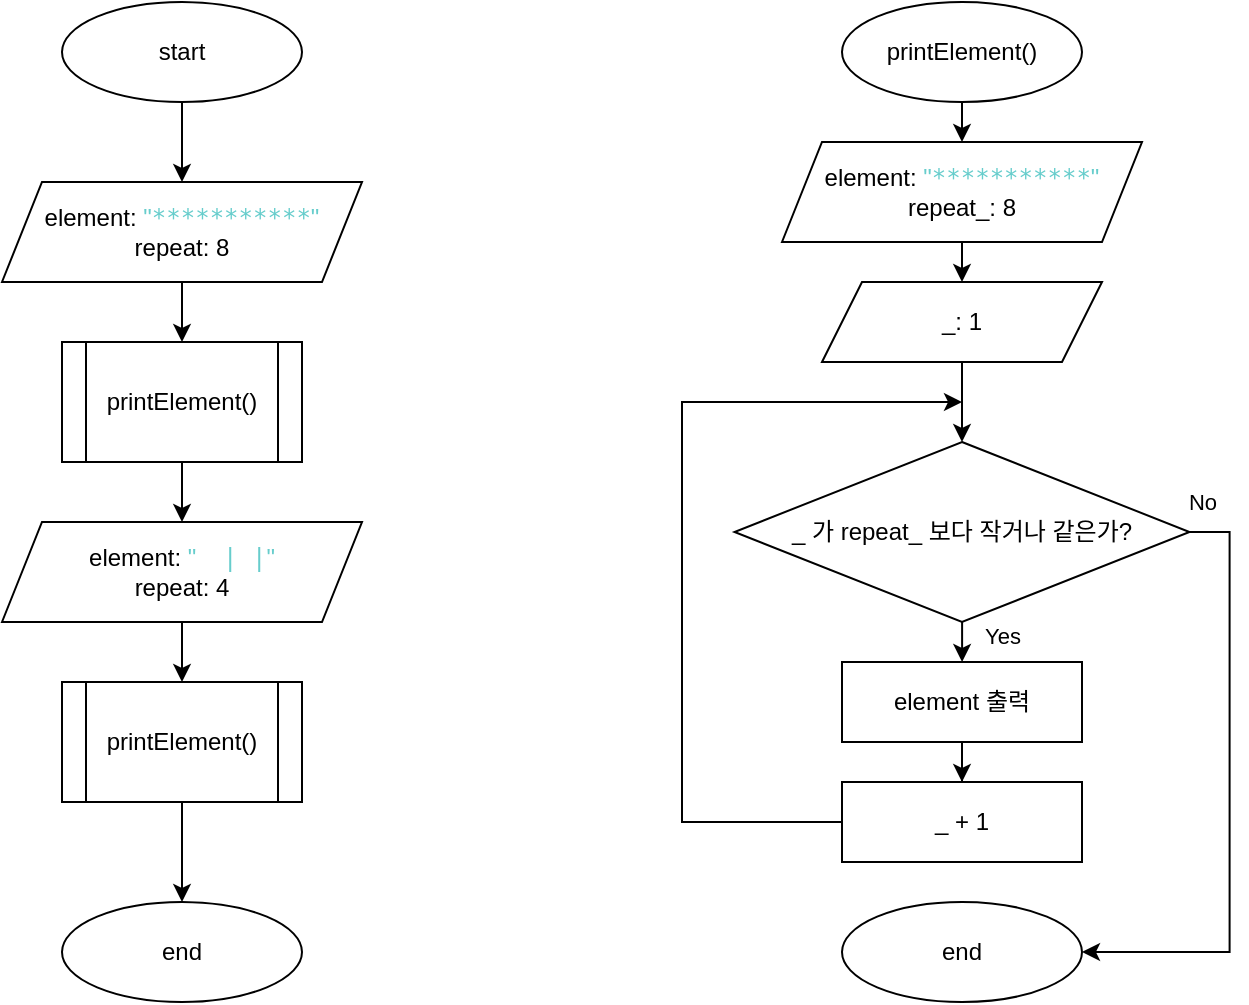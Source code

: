 <mxfile version="24.7.6">
  <diagram id="C5RBs43oDa-KdzZeNtuy" name="Page-1">
    <mxGraphModel dx="1174" dy="846" grid="1" gridSize="10" guides="1" tooltips="1" connect="1" arrows="1" fold="1" page="1" pageScale="1" pageWidth="827" pageHeight="1169" math="0" shadow="0">
      <root>
        <mxCell id="WIyWlLk6GJQsqaUBKTNV-0" />
        <mxCell id="WIyWlLk6GJQsqaUBKTNV-1" parent="WIyWlLk6GJQsqaUBKTNV-0" />
        <mxCell id="PxgbFjnZ2OehZHMSChoe-8" style="edgeStyle=orthogonalEdgeStyle;rounded=0;orthogonalLoop=1;jettySize=auto;html=1;entryX=0.5;entryY=0;entryDx=0;entryDy=0;" edge="1" parent="WIyWlLk6GJQsqaUBKTNV-1" source="PxgbFjnZ2OehZHMSChoe-7" target="PxgbFjnZ2OehZHMSChoe-35">
          <mxGeometry relative="1" as="geometry">
            <mxPoint x="197" y="120" as="targetPoint" />
          </mxGeometry>
        </mxCell>
        <mxCell id="PxgbFjnZ2OehZHMSChoe-7" value="start" style="ellipse;whiteSpace=wrap;html=1;" vertex="1" parent="WIyWlLk6GJQsqaUBKTNV-1">
          <mxGeometry x="137" y="40" width="120" height="50" as="geometry" />
        </mxCell>
        <mxCell id="PxgbFjnZ2OehZHMSChoe-11" value="end" style="ellipse;whiteSpace=wrap;html=1;" vertex="1" parent="WIyWlLk6GJQsqaUBKTNV-1">
          <mxGeometry x="137" y="490" width="120" height="50" as="geometry" />
        </mxCell>
        <mxCell id="PxgbFjnZ2OehZHMSChoe-25" style="edgeStyle=orthogonalEdgeStyle;rounded=0;orthogonalLoop=1;jettySize=auto;html=1;exitX=0.5;exitY=1;exitDx=0;exitDy=0;entryX=0.5;entryY=0;entryDx=0;entryDy=0;" edge="1" parent="WIyWlLk6GJQsqaUBKTNV-1" source="PxgbFjnZ2OehZHMSChoe-14" target="PxgbFjnZ2OehZHMSChoe-15">
          <mxGeometry relative="1" as="geometry" />
        </mxCell>
        <mxCell id="PxgbFjnZ2OehZHMSChoe-14" value="printElement()" style="ellipse;whiteSpace=wrap;html=1;" vertex="1" parent="WIyWlLk6GJQsqaUBKTNV-1">
          <mxGeometry x="527" y="40" width="120" height="50" as="geometry" />
        </mxCell>
        <mxCell id="PxgbFjnZ2OehZHMSChoe-24" style="edgeStyle=orthogonalEdgeStyle;rounded=0;orthogonalLoop=1;jettySize=auto;html=1;exitX=0.5;exitY=1;exitDx=0;exitDy=0;entryX=0.5;entryY=0;entryDx=0;entryDy=0;" edge="1" parent="WIyWlLk6GJQsqaUBKTNV-1" source="PxgbFjnZ2OehZHMSChoe-15" target="PxgbFjnZ2OehZHMSChoe-18">
          <mxGeometry relative="1" as="geometry" />
        </mxCell>
        <mxCell id="PxgbFjnZ2OehZHMSChoe-15" value="element: &lt;font color=&quot;#67cdcc&quot;&gt;&quot;&lt;/font&gt;&lt;span style=&quot;background-color: initial; font-family: Consolas, Monaco, &amp;quot;Andale Mono&amp;quot;, &amp;quot;Ubuntu Mono&amp;quot;, monospace; font-size: 1em; word-spacing: normal; text-align: left; caret-color: rgb(55, 53, 47); box-sizing: border-box; border-width: 0px; border-style: solid; border-color: rgb(229, 231, 235); --tw-border-spacing-x: 0; --tw-border-spacing-y: 0; --tw-translate-x: 0; --tw-translate-y: 0; --tw-rotate: 0; --tw-skew-x: 0; --tw-skew-y: 0; --tw-scale-x: 1; --tw-scale-y: 1; --tw-pan-x: ; --tw-pan-y: ; --tw-pinch-zoom: ; --tw-scroll-snap-strictness: proximity; --tw-ordinal: ; --tw-slashed-zero: ; --tw-numeric-figure: ; --tw-numeric-spacing: ; --tw-numeric-fraction: ; --tw-ring-inset: ; --tw-ring-offset-width: 0px; --tw-ring-offset-color: #fff; --tw-ring-color: rgb(59 130 246 / .5); --tw-ring-offset-shadow: 0 0 #0000; --tw-ring-shadow: 0 0 #0000; --tw-shadow: 0 0 #0000; --tw-shadow-colored: 0 0 #0000; --tw-blur: ; --tw-brightness: ; --tw-contrast: ; --tw-grayscale: ; --tw-hue-rotate: ; --tw-invert: ; --tw-saturate: ; --tw-sepia: ; --tw-drop-shadow: ; --tw-backdrop-blur: ; --tw-backdrop-brightness: ; --tw-backdrop-contrast: ; --tw-backdrop-grayscale: ; --tw-backdrop-hue-rotate: ; --tw-backdrop-invert: ; --tw-backdrop-opacity: ; --tw-backdrop-saturate: ; --tw-backdrop-sepia: ; margin-block: 0px; color: rgb(103, 205, 204);&quot; class=&quot;token operator&quot;&gt;**&lt;/span&gt;&lt;span style=&quot;background-color: initial; font-family: Consolas, Monaco, &amp;quot;Andale Mono&amp;quot;, &amp;quot;Ubuntu Mono&amp;quot;, monospace; font-size: 1em; word-spacing: normal; text-align: left; caret-color: rgb(55, 53, 47); box-sizing: border-box; border-width: 0px; border-style: solid; border-color: rgb(229, 231, 235); --tw-border-spacing-x: 0; --tw-border-spacing-y: 0; --tw-translate-x: 0; --tw-translate-y: 0; --tw-rotate: 0; --tw-skew-x: 0; --tw-skew-y: 0; --tw-scale-x: 1; --tw-scale-y: 1; --tw-pan-x: ; --tw-pan-y: ; --tw-pinch-zoom: ; --tw-scroll-snap-strictness: proximity; --tw-ordinal: ; --tw-slashed-zero: ; --tw-numeric-figure: ; --tw-numeric-spacing: ; --tw-numeric-fraction: ; --tw-ring-inset: ; --tw-ring-offset-width: 0px; --tw-ring-offset-color: #fff; --tw-ring-color: rgb(59 130 246 / .5); --tw-ring-offset-shadow: 0 0 #0000; --tw-ring-shadow: 0 0 #0000; --tw-shadow: 0 0 #0000; --tw-shadow-colored: 0 0 #0000; --tw-blur: ; --tw-brightness: ; --tw-contrast: ; --tw-grayscale: ; --tw-hue-rotate: ; --tw-invert: ; --tw-saturate: ; --tw-sepia: ; --tw-drop-shadow: ; --tw-backdrop-blur: ; --tw-backdrop-brightness: ; --tw-backdrop-contrast: ; --tw-backdrop-grayscale: ; --tw-backdrop-hue-rotate: ; --tw-backdrop-invert: ; --tw-backdrop-opacity: ; --tw-backdrop-saturate: ; --tw-backdrop-sepia: ; margin-block: 0px; color: rgb(103, 205, 204);&quot; class=&quot;token operator&quot;&gt;**&lt;/span&gt;&lt;span style=&quot;background-color: initial; font-family: Consolas, Monaco, &amp;quot;Andale Mono&amp;quot;, &amp;quot;Ubuntu Mono&amp;quot;, monospace; font-size: 1em; word-spacing: normal; text-align: left; caret-color: rgb(55, 53, 47); box-sizing: border-box; border-width: 0px; border-style: solid; border-color: rgb(229, 231, 235); --tw-border-spacing-x: 0; --tw-border-spacing-y: 0; --tw-translate-x: 0; --tw-translate-y: 0; --tw-rotate: 0; --tw-skew-x: 0; --tw-skew-y: 0; --tw-scale-x: 1; --tw-scale-y: 1; --tw-pan-x: ; --tw-pan-y: ; --tw-pinch-zoom: ; --tw-scroll-snap-strictness: proximity; --tw-ordinal: ; --tw-slashed-zero: ; --tw-numeric-figure: ; --tw-numeric-spacing: ; --tw-numeric-fraction: ; --tw-ring-inset: ; --tw-ring-offset-width: 0px; --tw-ring-offset-color: #fff; --tw-ring-color: rgb(59 130 246 / .5); --tw-ring-offset-shadow: 0 0 #0000; --tw-ring-shadow: 0 0 #0000; --tw-shadow: 0 0 #0000; --tw-shadow-colored: 0 0 #0000; --tw-blur: ; --tw-brightness: ; --tw-contrast: ; --tw-grayscale: ; --tw-hue-rotate: ; --tw-invert: ; --tw-saturate: ; --tw-sepia: ; --tw-drop-shadow: ; --tw-backdrop-blur: ; --tw-backdrop-brightness: ; --tw-backdrop-contrast: ; --tw-backdrop-grayscale: ; --tw-backdrop-hue-rotate: ; --tw-backdrop-invert: ; --tw-backdrop-opacity: ; --tw-backdrop-saturate: ; --tw-backdrop-sepia: ; margin-block: 0px; color: rgb(103, 205, 204);&quot; class=&quot;token operator&quot;&gt;**&lt;/span&gt;&lt;span style=&quot;background-color: initial; font-family: Consolas, Monaco, &amp;quot;Andale Mono&amp;quot;, &amp;quot;Ubuntu Mono&amp;quot;, monospace; font-size: 1em; word-spacing: normal; text-align: left; caret-color: rgb(55, 53, 47); box-sizing: border-box; border-width: 0px; border-style: solid; border-color: rgb(229, 231, 235); --tw-border-spacing-x: 0; --tw-border-spacing-y: 0; --tw-translate-x: 0; --tw-translate-y: 0; --tw-rotate: 0; --tw-skew-x: 0; --tw-skew-y: 0; --tw-scale-x: 1; --tw-scale-y: 1; --tw-pan-x: ; --tw-pan-y: ; --tw-pinch-zoom: ; --tw-scroll-snap-strictness: proximity; --tw-ordinal: ; --tw-slashed-zero: ; --tw-numeric-figure: ; --tw-numeric-spacing: ; --tw-numeric-fraction: ; --tw-ring-inset: ; --tw-ring-offset-width: 0px; --tw-ring-offset-color: #fff; --tw-ring-color: rgb(59 130 246 / .5); --tw-ring-offset-shadow: 0 0 #0000; --tw-ring-shadow: 0 0 #0000; --tw-shadow: 0 0 #0000; --tw-shadow-colored: 0 0 #0000; --tw-blur: ; --tw-brightness: ; --tw-contrast: ; --tw-grayscale: ; --tw-hue-rotate: ; --tw-invert: ; --tw-saturate: ; --tw-sepia: ; --tw-drop-shadow: ; --tw-backdrop-blur: ; --tw-backdrop-brightness: ; --tw-backdrop-contrast: ; --tw-backdrop-grayscale: ; --tw-backdrop-hue-rotate: ; --tw-backdrop-invert: ; --tw-backdrop-opacity: ; --tw-backdrop-saturate: ; --tw-backdrop-sepia: ; margin-block: 0px; color: rgb(103, 205, 204);&quot; class=&quot;token operator&quot;&gt;**&lt;/span&gt;&lt;span style=&quot;background-color: initial; font-family: Consolas, Monaco, &amp;quot;Andale Mono&amp;quot;, &amp;quot;Ubuntu Mono&amp;quot;, monospace; font-size: 1em; word-spacing: normal; text-align: left; caret-color: rgb(55, 53, 47); box-sizing: border-box; border-width: 0px; border-style: solid; border-color: rgb(229, 231, 235); --tw-border-spacing-x: 0; --tw-border-spacing-y: 0; --tw-translate-x: 0; --tw-translate-y: 0; --tw-rotate: 0; --tw-skew-x: 0; --tw-skew-y: 0; --tw-scale-x: 1; --tw-scale-y: 1; --tw-pan-x: ; --tw-pan-y: ; --tw-pinch-zoom: ; --tw-scroll-snap-strictness: proximity; --tw-ordinal: ; --tw-slashed-zero: ; --tw-numeric-figure: ; --tw-numeric-spacing: ; --tw-numeric-fraction: ; --tw-ring-inset: ; --tw-ring-offset-width: 0px; --tw-ring-offset-color: #fff; --tw-ring-color: rgb(59 130 246 / .5); --tw-ring-offset-shadow: 0 0 #0000; --tw-ring-shadow: 0 0 #0000; --tw-shadow: 0 0 #0000; --tw-shadow-colored: 0 0 #0000; --tw-blur: ; --tw-brightness: ; --tw-contrast: ; --tw-grayscale: ; --tw-hue-rotate: ; --tw-invert: ; --tw-saturate: ; --tw-sepia: ; --tw-drop-shadow: ; --tw-backdrop-blur: ; --tw-backdrop-brightness: ; --tw-backdrop-contrast: ; --tw-backdrop-grayscale: ; --tw-backdrop-hue-rotate: ; --tw-backdrop-invert: ; --tw-backdrop-opacity: ; --tw-backdrop-saturate: ; --tw-backdrop-sepia: ; margin-block: 0px; color: rgb(103, 205, 204);&quot; class=&quot;token operator&quot;&gt;**&lt;/span&gt;&lt;span style=&quot;background-color: initial; font-family: Consolas, Monaco, &amp;quot;Andale Mono&amp;quot;, &amp;quot;Ubuntu Mono&amp;quot;, monospace; font-size: 1em; word-spacing: normal; text-align: left; caret-color: rgb(55, 53, 47); box-sizing: border-box; border-width: 0px; border-style: solid; border-color: rgb(229, 231, 235); --tw-border-spacing-x: 0; --tw-border-spacing-y: 0; --tw-translate-x: 0; --tw-translate-y: 0; --tw-rotate: 0; --tw-skew-x: 0; --tw-skew-y: 0; --tw-scale-x: 1; --tw-scale-y: 1; --tw-pan-x: ; --tw-pan-y: ; --tw-pinch-zoom: ; --tw-scroll-snap-strictness: proximity; --tw-ordinal: ; --tw-slashed-zero: ; --tw-numeric-figure: ; --tw-numeric-spacing: ; --tw-numeric-fraction: ; --tw-ring-inset: ; --tw-ring-offset-width: 0px; --tw-ring-offset-color: #fff; --tw-ring-color: rgb(59 130 246 / .5); --tw-ring-offset-shadow: 0 0 #0000; --tw-ring-shadow: 0 0 #0000; --tw-shadow: 0 0 #0000; --tw-shadow-colored: 0 0 #0000; --tw-blur: ; --tw-brightness: ; --tw-contrast: ; --tw-grayscale: ; --tw-hue-rotate: ; --tw-invert: ; --tw-saturate: ; --tw-sepia: ; --tw-drop-shadow: ; --tw-backdrop-blur: ; --tw-backdrop-brightness: ; --tw-backdrop-contrast: ; --tw-backdrop-grayscale: ; --tw-backdrop-hue-rotate: ; --tw-backdrop-invert: ; --tw-backdrop-opacity: ; --tw-backdrop-saturate: ; --tw-backdrop-sepia: ; margin-block: 0px; color: rgb(103, 205, 204);&quot; class=&quot;token operator&quot;&gt;*&lt;/span&gt;&lt;span style=&quot;background-color: initial;&quot;&gt;&lt;font color=&quot;#67cdcc&quot;&gt;&quot;&lt;/font&gt;&lt;/span&gt;&lt;br&gt;&lt;div&gt;repeat_: 8&lt;/div&gt;" style="shape=parallelogram;perimeter=parallelogramPerimeter;whiteSpace=wrap;html=1;fixedSize=1;" vertex="1" parent="WIyWlLk6GJQsqaUBKTNV-1">
          <mxGeometry x="497" y="110" width="180" height="50" as="geometry" />
        </mxCell>
        <mxCell id="PxgbFjnZ2OehZHMSChoe-21" value="" style="edgeStyle=orthogonalEdgeStyle;rounded=0;orthogonalLoop=1;jettySize=auto;html=1;" edge="1" parent="WIyWlLk6GJQsqaUBKTNV-1" source="PxgbFjnZ2OehZHMSChoe-17" target="PxgbFjnZ2OehZHMSChoe-20">
          <mxGeometry relative="1" as="geometry" />
        </mxCell>
        <mxCell id="PxgbFjnZ2OehZHMSChoe-22" value="Yes" style="edgeLabel;html=1;align=center;verticalAlign=middle;resizable=0;points=[];" vertex="1" connectable="0" parent="PxgbFjnZ2OehZHMSChoe-21">
          <mxGeometry x="-0.329" y="1" relative="1" as="geometry">
            <mxPoint x="19" as="offset" />
          </mxGeometry>
        </mxCell>
        <mxCell id="PxgbFjnZ2OehZHMSChoe-33" style="edgeStyle=orthogonalEdgeStyle;rounded=0;orthogonalLoop=1;jettySize=auto;html=1;exitX=1;exitY=0.5;exitDx=0;exitDy=0;entryX=1;entryY=0.5;entryDx=0;entryDy=0;" edge="1" parent="WIyWlLk6GJQsqaUBKTNV-1" source="PxgbFjnZ2OehZHMSChoe-17" target="PxgbFjnZ2OehZHMSChoe-31">
          <mxGeometry relative="1" as="geometry" />
        </mxCell>
        <mxCell id="PxgbFjnZ2OehZHMSChoe-34" value="No" style="edgeLabel;html=1;align=center;verticalAlign=middle;resizable=0;points=[];" vertex="1" connectable="0" parent="PxgbFjnZ2OehZHMSChoe-33">
          <mxGeometry x="-0.834" relative="1" as="geometry">
            <mxPoint x="-14" y="-20" as="offset" />
          </mxGeometry>
        </mxCell>
        <mxCell id="PxgbFjnZ2OehZHMSChoe-17" value="_ 가 repeat_ 보다 작거나 같은가?" style="rhombus;whiteSpace=wrap;html=1;" vertex="1" parent="WIyWlLk6GJQsqaUBKTNV-1">
          <mxGeometry x="473.25" y="260" width="227.5" height="90" as="geometry" />
        </mxCell>
        <mxCell id="PxgbFjnZ2OehZHMSChoe-23" style="edgeStyle=orthogonalEdgeStyle;rounded=0;orthogonalLoop=1;jettySize=auto;html=1;exitX=0.5;exitY=1;exitDx=0;exitDy=0;entryX=0.5;entryY=0;entryDx=0;entryDy=0;" edge="1" parent="WIyWlLk6GJQsqaUBKTNV-1" source="PxgbFjnZ2OehZHMSChoe-18" target="PxgbFjnZ2OehZHMSChoe-17">
          <mxGeometry relative="1" as="geometry" />
        </mxCell>
        <mxCell id="PxgbFjnZ2OehZHMSChoe-18" value="_: 1" style="shape=parallelogram;perimeter=parallelogramPerimeter;whiteSpace=wrap;html=1;fixedSize=1;" vertex="1" parent="WIyWlLk6GJQsqaUBKTNV-1">
          <mxGeometry x="517" y="180" width="140" height="40" as="geometry" />
        </mxCell>
        <mxCell id="PxgbFjnZ2OehZHMSChoe-29" value="" style="edgeStyle=orthogonalEdgeStyle;rounded=0;orthogonalLoop=1;jettySize=auto;html=1;" edge="1" parent="WIyWlLk6GJQsqaUBKTNV-1" source="PxgbFjnZ2OehZHMSChoe-20" target="PxgbFjnZ2OehZHMSChoe-28">
          <mxGeometry relative="1" as="geometry" />
        </mxCell>
        <mxCell id="PxgbFjnZ2OehZHMSChoe-20" value="element 출력" style="whiteSpace=wrap;html=1;" vertex="1" parent="WIyWlLk6GJQsqaUBKTNV-1">
          <mxGeometry x="527" y="370" width="120" height="40" as="geometry" />
        </mxCell>
        <mxCell id="PxgbFjnZ2OehZHMSChoe-30" style="edgeStyle=orthogonalEdgeStyle;rounded=0;orthogonalLoop=1;jettySize=auto;html=1;exitX=0;exitY=0.5;exitDx=0;exitDy=0;" edge="1" parent="WIyWlLk6GJQsqaUBKTNV-1" source="PxgbFjnZ2OehZHMSChoe-28">
          <mxGeometry relative="1" as="geometry">
            <mxPoint x="587" y="240" as="targetPoint" />
            <Array as="points">
              <mxPoint x="447" y="450" />
              <mxPoint x="447" y="240" />
            </Array>
          </mxGeometry>
        </mxCell>
        <mxCell id="PxgbFjnZ2OehZHMSChoe-28" value="_ + 1" style="whiteSpace=wrap;html=1;" vertex="1" parent="WIyWlLk6GJQsqaUBKTNV-1">
          <mxGeometry x="527" y="430" width="120" height="40" as="geometry" />
        </mxCell>
        <mxCell id="PxgbFjnZ2OehZHMSChoe-31" value="end" style="ellipse;whiteSpace=wrap;html=1;" vertex="1" parent="WIyWlLk6GJQsqaUBKTNV-1">
          <mxGeometry x="527" y="490" width="120" height="50" as="geometry" />
        </mxCell>
        <mxCell id="PxgbFjnZ2OehZHMSChoe-37" style="edgeStyle=orthogonalEdgeStyle;rounded=0;orthogonalLoop=1;jettySize=auto;html=1;exitX=0.5;exitY=1;exitDx=0;exitDy=0;entryX=0.5;entryY=0;entryDx=0;entryDy=0;" edge="1" parent="WIyWlLk6GJQsqaUBKTNV-1" source="PxgbFjnZ2OehZHMSChoe-35" target="PxgbFjnZ2OehZHMSChoe-36">
          <mxGeometry relative="1" as="geometry" />
        </mxCell>
        <mxCell id="PxgbFjnZ2OehZHMSChoe-35" value="element: &lt;font color=&quot;#67cdcc&quot;&gt;&quot;&lt;/font&gt;&lt;span style=&quot;background-color: initial; font-family: Consolas, Monaco, &amp;quot;Andale Mono&amp;quot;, &amp;quot;Ubuntu Mono&amp;quot;, monospace; font-size: 1em; word-spacing: normal; text-align: left; caret-color: rgb(55, 53, 47); box-sizing: border-box; border-width: 0px; border-style: solid; border-color: rgb(229, 231, 235); --tw-border-spacing-x: 0; --tw-border-spacing-y: 0; --tw-translate-x: 0; --tw-translate-y: 0; --tw-rotate: 0; --tw-skew-x: 0; --tw-skew-y: 0; --tw-scale-x: 1; --tw-scale-y: 1; --tw-pan-x: ; --tw-pan-y: ; --tw-pinch-zoom: ; --tw-scroll-snap-strictness: proximity; --tw-ordinal: ; --tw-slashed-zero: ; --tw-numeric-figure: ; --tw-numeric-spacing: ; --tw-numeric-fraction: ; --tw-ring-inset: ; --tw-ring-offset-width: 0px; --tw-ring-offset-color: #fff; --tw-ring-color: rgb(59 130 246 / .5); --tw-ring-offset-shadow: 0 0 #0000; --tw-ring-shadow: 0 0 #0000; --tw-shadow: 0 0 #0000; --tw-shadow-colored: 0 0 #0000; --tw-blur: ; --tw-brightness: ; --tw-contrast: ; --tw-grayscale: ; --tw-hue-rotate: ; --tw-invert: ; --tw-saturate: ; --tw-sepia: ; --tw-drop-shadow: ; --tw-backdrop-blur: ; --tw-backdrop-brightness: ; --tw-backdrop-contrast: ; --tw-backdrop-grayscale: ; --tw-backdrop-hue-rotate: ; --tw-backdrop-invert: ; --tw-backdrop-opacity: ; --tw-backdrop-saturate: ; --tw-backdrop-sepia: ; margin-block: 0px; color: rgb(103, 205, 204);&quot; class=&quot;token operator&quot;&gt;**&lt;/span&gt;&lt;span style=&quot;background-color: initial; font-family: Consolas, Monaco, &amp;quot;Andale Mono&amp;quot;, &amp;quot;Ubuntu Mono&amp;quot;, monospace; font-size: 1em; word-spacing: normal; text-align: left; caret-color: rgb(55, 53, 47); box-sizing: border-box; border-width: 0px; border-style: solid; border-color: rgb(229, 231, 235); --tw-border-spacing-x: 0; --tw-border-spacing-y: 0; --tw-translate-x: 0; --tw-translate-y: 0; --tw-rotate: 0; --tw-skew-x: 0; --tw-skew-y: 0; --tw-scale-x: 1; --tw-scale-y: 1; --tw-pan-x: ; --tw-pan-y: ; --tw-pinch-zoom: ; --tw-scroll-snap-strictness: proximity; --tw-ordinal: ; --tw-slashed-zero: ; --tw-numeric-figure: ; --tw-numeric-spacing: ; --tw-numeric-fraction: ; --tw-ring-inset: ; --tw-ring-offset-width: 0px; --tw-ring-offset-color: #fff; --tw-ring-color: rgb(59 130 246 / .5); --tw-ring-offset-shadow: 0 0 #0000; --tw-ring-shadow: 0 0 #0000; --tw-shadow: 0 0 #0000; --tw-shadow-colored: 0 0 #0000; --tw-blur: ; --tw-brightness: ; --tw-contrast: ; --tw-grayscale: ; --tw-hue-rotate: ; --tw-invert: ; --tw-saturate: ; --tw-sepia: ; --tw-drop-shadow: ; --tw-backdrop-blur: ; --tw-backdrop-brightness: ; --tw-backdrop-contrast: ; --tw-backdrop-grayscale: ; --tw-backdrop-hue-rotate: ; --tw-backdrop-invert: ; --tw-backdrop-opacity: ; --tw-backdrop-saturate: ; --tw-backdrop-sepia: ; margin-block: 0px; color: rgb(103, 205, 204);&quot; class=&quot;token operator&quot;&gt;**&lt;/span&gt;&lt;span style=&quot;background-color: initial; font-family: Consolas, Monaco, &amp;quot;Andale Mono&amp;quot;, &amp;quot;Ubuntu Mono&amp;quot;, monospace; font-size: 1em; word-spacing: normal; text-align: left; caret-color: rgb(55, 53, 47); box-sizing: border-box; border-width: 0px; border-style: solid; border-color: rgb(229, 231, 235); --tw-border-spacing-x: 0; --tw-border-spacing-y: 0; --tw-translate-x: 0; --tw-translate-y: 0; --tw-rotate: 0; --tw-skew-x: 0; --tw-skew-y: 0; --tw-scale-x: 1; --tw-scale-y: 1; --tw-pan-x: ; --tw-pan-y: ; --tw-pinch-zoom: ; --tw-scroll-snap-strictness: proximity; --tw-ordinal: ; --tw-slashed-zero: ; --tw-numeric-figure: ; --tw-numeric-spacing: ; --tw-numeric-fraction: ; --tw-ring-inset: ; --tw-ring-offset-width: 0px; --tw-ring-offset-color: #fff; --tw-ring-color: rgb(59 130 246 / .5); --tw-ring-offset-shadow: 0 0 #0000; --tw-ring-shadow: 0 0 #0000; --tw-shadow: 0 0 #0000; --tw-shadow-colored: 0 0 #0000; --tw-blur: ; --tw-brightness: ; --tw-contrast: ; --tw-grayscale: ; --tw-hue-rotate: ; --tw-invert: ; --tw-saturate: ; --tw-sepia: ; --tw-drop-shadow: ; --tw-backdrop-blur: ; --tw-backdrop-brightness: ; --tw-backdrop-contrast: ; --tw-backdrop-grayscale: ; --tw-backdrop-hue-rotate: ; --tw-backdrop-invert: ; --tw-backdrop-opacity: ; --tw-backdrop-saturate: ; --tw-backdrop-sepia: ; margin-block: 0px; color: rgb(103, 205, 204);&quot; class=&quot;token operator&quot;&gt;**&lt;/span&gt;&lt;span style=&quot;background-color: initial; font-family: Consolas, Monaco, &amp;quot;Andale Mono&amp;quot;, &amp;quot;Ubuntu Mono&amp;quot;, monospace; font-size: 1em; word-spacing: normal; text-align: left; caret-color: rgb(55, 53, 47); box-sizing: border-box; border-width: 0px; border-style: solid; border-color: rgb(229, 231, 235); --tw-border-spacing-x: 0; --tw-border-spacing-y: 0; --tw-translate-x: 0; --tw-translate-y: 0; --tw-rotate: 0; --tw-skew-x: 0; --tw-skew-y: 0; --tw-scale-x: 1; --tw-scale-y: 1; --tw-pan-x: ; --tw-pan-y: ; --tw-pinch-zoom: ; --tw-scroll-snap-strictness: proximity; --tw-ordinal: ; --tw-slashed-zero: ; --tw-numeric-figure: ; --tw-numeric-spacing: ; --tw-numeric-fraction: ; --tw-ring-inset: ; --tw-ring-offset-width: 0px; --tw-ring-offset-color: #fff; --tw-ring-color: rgb(59 130 246 / .5); --tw-ring-offset-shadow: 0 0 #0000; --tw-ring-shadow: 0 0 #0000; --tw-shadow: 0 0 #0000; --tw-shadow-colored: 0 0 #0000; --tw-blur: ; --tw-brightness: ; --tw-contrast: ; --tw-grayscale: ; --tw-hue-rotate: ; --tw-invert: ; --tw-saturate: ; --tw-sepia: ; --tw-drop-shadow: ; --tw-backdrop-blur: ; --tw-backdrop-brightness: ; --tw-backdrop-contrast: ; --tw-backdrop-grayscale: ; --tw-backdrop-hue-rotate: ; --tw-backdrop-invert: ; --tw-backdrop-opacity: ; --tw-backdrop-saturate: ; --tw-backdrop-sepia: ; margin-block: 0px; color: rgb(103, 205, 204);&quot; class=&quot;token operator&quot;&gt;**&lt;/span&gt;&lt;span style=&quot;background-color: initial; font-family: Consolas, Monaco, &amp;quot;Andale Mono&amp;quot;, &amp;quot;Ubuntu Mono&amp;quot;, monospace; font-size: 1em; word-spacing: normal; text-align: left; caret-color: rgb(55, 53, 47); box-sizing: border-box; border-width: 0px; border-style: solid; border-color: rgb(229, 231, 235); --tw-border-spacing-x: 0; --tw-border-spacing-y: 0; --tw-translate-x: 0; --tw-translate-y: 0; --tw-rotate: 0; --tw-skew-x: 0; --tw-skew-y: 0; --tw-scale-x: 1; --tw-scale-y: 1; --tw-pan-x: ; --tw-pan-y: ; --tw-pinch-zoom: ; --tw-scroll-snap-strictness: proximity; --tw-ordinal: ; --tw-slashed-zero: ; --tw-numeric-figure: ; --tw-numeric-spacing: ; --tw-numeric-fraction: ; --tw-ring-inset: ; --tw-ring-offset-width: 0px; --tw-ring-offset-color: #fff; --tw-ring-color: rgb(59 130 246 / .5); --tw-ring-offset-shadow: 0 0 #0000; --tw-ring-shadow: 0 0 #0000; --tw-shadow: 0 0 #0000; --tw-shadow-colored: 0 0 #0000; --tw-blur: ; --tw-brightness: ; --tw-contrast: ; --tw-grayscale: ; --tw-hue-rotate: ; --tw-invert: ; --tw-saturate: ; --tw-sepia: ; --tw-drop-shadow: ; --tw-backdrop-blur: ; --tw-backdrop-brightness: ; --tw-backdrop-contrast: ; --tw-backdrop-grayscale: ; --tw-backdrop-hue-rotate: ; --tw-backdrop-invert: ; --tw-backdrop-opacity: ; --tw-backdrop-saturate: ; --tw-backdrop-sepia: ; margin-block: 0px; color: rgb(103, 205, 204);&quot; class=&quot;token operator&quot;&gt;**&lt;/span&gt;&lt;span style=&quot;background-color: initial; font-family: Consolas, Monaco, &amp;quot;Andale Mono&amp;quot;, &amp;quot;Ubuntu Mono&amp;quot;, monospace; font-size: 1em; word-spacing: normal; text-align: left; caret-color: rgb(55, 53, 47); box-sizing: border-box; border-width: 0px; border-style: solid; border-color: rgb(229, 231, 235); --tw-border-spacing-x: 0; --tw-border-spacing-y: 0; --tw-translate-x: 0; --tw-translate-y: 0; --tw-rotate: 0; --tw-skew-x: 0; --tw-skew-y: 0; --tw-scale-x: 1; --tw-scale-y: 1; --tw-pan-x: ; --tw-pan-y: ; --tw-pinch-zoom: ; --tw-scroll-snap-strictness: proximity; --tw-ordinal: ; --tw-slashed-zero: ; --tw-numeric-figure: ; --tw-numeric-spacing: ; --tw-numeric-fraction: ; --tw-ring-inset: ; --tw-ring-offset-width: 0px; --tw-ring-offset-color: #fff; --tw-ring-color: rgb(59 130 246 / .5); --tw-ring-offset-shadow: 0 0 #0000; --tw-ring-shadow: 0 0 #0000; --tw-shadow: 0 0 #0000; --tw-shadow-colored: 0 0 #0000; --tw-blur: ; --tw-brightness: ; --tw-contrast: ; --tw-grayscale: ; --tw-hue-rotate: ; --tw-invert: ; --tw-saturate: ; --tw-sepia: ; --tw-drop-shadow: ; --tw-backdrop-blur: ; --tw-backdrop-brightness: ; --tw-backdrop-contrast: ; --tw-backdrop-grayscale: ; --tw-backdrop-hue-rotate: ; --tw-backdrop-invert: ; --tw-backdrop-opacity: ; --tw-backdrop-saturate: ; --tw-backdrop-sepia: ; margin-block: 0px; color: rgb(103, 205, 204);&quot; class=&quot;token operator&quot;&gt;*&lt;/span&gt;&lt;span style=&quot;background-color: initial;&quot;&gt;&lt;font color=&quot;#67cdcc&quot;&gt;&quot;&lt;/font&gt;&lt;/span&gt;&lt;br&gt;&lt;div&gt;repeat: 8&lt;/div&gt;" style="shape=parallelogram;perimeter=parallelogramPerimeter;whiteSpace=wrap;html=1;fixedSize=1;" vertex="1" parent="WIyWlLk6GJQsqaUBKTNV-1">
          <mxGeometry x="107" y="130" width="180" height="50" as="geometry" />
        </mxCell>
        <mxCell id="PxgbFjnZ2OehZHMSChoe-40" style="edgeStyle=orthogonalEdgeStyle;rounded=0;orthogonalLoop=1;jettySize=auto;html=1;exitX=0.5;exitY=1;exitDx=0;exitDy=0;entryX=0.5;entryY=0;entryDx=0;entryDy=0;" edge="1" parent="WIyWlLk6GJQsqaUBKTNV-1" source="PxgbFjnZ2OehZHMSChoe-36" target="PxgbFjnZ2OehZHMSChoe-38">
          <mxGeometry relative="1" as="geometry" />
        </mxCell>
        <mxCell id="PxgbFjnZ2OehZHMSChoe-36" value="printElement()" style="shape=process;whiteSpace=wrap;html=1;backgroundOutline=1;" vertex="1" parent="WIyWlLk6GJQsqaUBKTNV-1">
          <mxGeometry x="137" y="210" width="120" height="60" as="geometry" />
        </mxCell>
        <mxCell id="PxgbFjnZ2OehZHMSChoe-41" style="edgeStyle=orthogonalEdgeStyle;rounded=0;orthogonalLoop=1;jettySize=auto;html=1;exitX=0.5;exitY=1;exitDx=0;exitDy=0;entryX=0.5;entryY=0;entryDx=0;entryDy=0;" edge="1" parent="WIyWlLk6GJQsqaUBKTNV-1" source="PxgbFjnZ2OehZHMSChoe-38" target="PxgbFjnZ2OehZHMSChoe-39">
          <mxGeometry relative="1" as="geometry" />
        </mxCell>
        <mxCell id="PxgbFjnZ2OehZHMSChoe-38" value="element: &lt;font color=&quot;#67cdcc&quot;&gt;&quot;&amp;nbsp; &amp;nbsp;&amp;nbsp;&lt;/font&gt;&lt;span style=&quot;background-color: initial; font-family: Consolas, Monaco, &amp;quot;Andale Mono&amp;quot;, &amp;quot;Ubuntu Mono&amp;quot;, monospace; font-size: 1em; word-spacing: normal; text-align: left; caret-color: rgb(55, 53, 47); box-sizing: border-box; border-width: 0px; border-style: solid; border-color: rgb(229, 231, 235); --tw-border-spacing-x: 0; --tw-border-spacing-y: 0; --tw-translate-x: 0; --tw-translate-y: 0; --tw-rotate: 0; --tw-skew-x: 0; --tw-skew-y: 0; --tw-scale-x: 1; --tw-scale-y: 1; --tw-pan-x: ; --tw-pan-y: ; --tw-pinch-zoom: ; --tw-scroll-snap-strictness: proximity; --tw-ordinal: ; --tw-slashed-zero: ; --tw-numeric-figure: ; --tw-numeric-spacing: ; --tw-numeric-fraction: ; --tw-ring-inset: ; --tw-ring-offset-width: 0px; --tw-ring-offset-color: #fff; --tw-ring-color: rgb(59 130 246 / .5); --tw-ring-offset-shadow: 0 0 #0000; --tw-ring-shadow: 0 0 #0000; --tw-shadow: 0 0 #0000; --tw-shadow-colored: 0 0 #0000; --tw-blur: ; --tw-brightness: ; --tw-contrast: ; --tw-grayscale: ; --tw-hue-rotate: ; --tw-invert: ; --tw-saturate: ; --tw-sepia: ; --tw-drop-shadow: ; --tw-backdrop-blur: ; --tw-backdrop-brightness: ; --tw-backdrop-contrast: ; --tw-backdrop-grayscale: ; --tw-backdrop-hue-rotate: ; --tw-backdrop-invert: ; --tw-backdrop-opacity: ; --tw-backdrop-saturate: ; --tw-backdrop-sepia: ; margin-block: 0px; color: rgb(103, 205, 204);&quot; class=&quot;token operator&quot;&gt;|&lt;/span&gt;&lt;span style=&quot;background-color: initial; font-family: Consolas, Monaco, &amp;quot;Andale Mono&amp;quot;, &amp;quot;Ubuntu Mono&amp;quot;, monospace; font-size: 1em; word-spacing: normal; text-align: left; caret-color: rgb(55, 53, 47); box-sizing: border-box; border-width: 0px; border-style: solid; border-color: rgb(229, 231, 235); --tw-border-spacing-x: 0; --tw-border-spacing-y: 0; --tw-translate-x: 0; --tw-translate-y: 0; --tw-rotate: 0; --tw-skew-x: 0; --tw-skew-y: 0; --tw-scale-x: 1; --tw-scale-y: 1; --tw-pan-x: ; --tw-pan-y: ; --tw-pinch-zoom: ; --tw-scroll-snap-strictness: proximity; --tw-ordinal: ; --tw-slashed-zero: ; --tw-numeric-figure: ; --tw-numeric-spacing: ; --tw-numeric-fraction: ; --tw-ring-inset: ; --tw-ring-offset-width: 0px; --tw-ring-offset-color: #fff; --tw-ring-color: rgb(59 130 246 / .5); --tw-ring-offset-shadow: 0 0 #0000; --tw-ring-shadow: 0 0 #0000; --tw-shadow: 0 0 #0000; --tw-shadow-colored: 0 0 #0000; --tw-blur: ; --tw-brightness: ; --tw-contrast: ; --tw-grayscale: ; --tw-hue-rotate: ; --tw-invert: ; --tw-saturate: ; --tw-sepia: ; --tw-drop-shadow: ; --tw-backdrop-blur: ; --tw-backdrop-brightness: ; --tw-backdrop-contrast: ; --tw-backdrop-grayscale: ; --tw-backdrop-hue-rotate: ; --tw-backdrop-invert: ; --tw-backdrop-opacity: ; --tw-backdrop-saturate: ; --tw-backdrop-sepia: ; margin-block: 0px;&quot; class=&quot;token operator&quot;&gt;&lt;font color=&quot;#cccccc&quot;&gt;&amp;nbsp;&lt;/font&gt;&lt;/span&gt;&lt;span style=&quot;background-color: initial; font-family: Consolas, Monaco, &amp;quot;Andale Mono&amp;quot;, &amp;quot;Ubuntu Mono&amp;quot;, monospace; font-size: 1em; word-spacing: normal; text-align: left; caret-color: rgb(55, 53, 47); box-sizing: border-box; border-width: 0px; border-style: solid; border-color: rgb(229, 231, 235); --tw-border-spacing-x: 0; --tw-border-spacing-y: 0; --tw-translate-x: 0; --tw-translate-y: 0; --tw-rotate: 0; --tw-skew-x: 0; --tw-skew-y: 0; --tw-scale-x: 1; --tw-scale-y: 1; --tw-pan-x: ; --tw-pan-y: ; --tw-pinch-zoom: ; --tw-scroll-snap-strictness: proximity; --tw-ordinal: ; --tw-slashed-zero: ; --tw-numeric-figure: ; --tw-numeric-spacing: ; --tw-numeric-fraction: ; --tw-ring-inset: ; --tw-ring-offset-width: 0px; --tw-ring-offset-color: #fff; --tw-ring-color: rgb(59 130 246 / .5); --tw-ring-offset-shadow: 0 0 #0000; --tw-ring-shadow: 0 0 #0000; --tw-shadow: 0 0 #0000; --tw-shadow-colored: 0 0 #0000; --tw-blur: ; --tw-brightness: ; --tw-contrast: ; --tw-grayscale: ; --tw-hue-rotate: ; --tw-invert: ; --tw-saturate: ; --tw-sepia: ; --tw-drop-shadow: ; --tw-backdrop-blur: ; --tw-backdrop-brightness: ; --tw-backdrop-contrast: ; --tw-backdrop-grayscale: ; --tw-backdrop-hue-rotate: ; --tw-backdrop-invert: ; --tw-backdrop-opacity: ; --tw-backdrop-saturate: ; --tw-backdrop-sepia: ; margin-block: 0px; color: rgb(103, 205, 204);&quot; class=&quot;token operator&quot;&gt;|&lt;/span&gt;&lt;span style=&quot;color: rgb(103, 205, 204); background-color: initial;&quot;&gt;&quot;&lt;/span&gt;&lt;br&gt;&lt;div&gt;repeat: 4&lt;/div&gt;" style="shape=parallelogram;perimeter=parallelogramPerimeter;whiteSpace=wrap;html=1;fixedSize=1;" vertex="1" parent="WIyWlLk6GJQsqaUBKTNV-1">
          <mxGeometry x="107" y="300" width="180" height="50" as="geometry" />
        </mxCell>
        <mxCell id="PxgbFjnZ2OehZHMSChoe-42" style="edgeStyle=orthogonalEdgeStyle;rounded=0;orthogonalLoop=1;jettySize=auto;html=1;exitX=0.5;exitY=1;exitDx=0;exitDy=0;entryX=0.5;entryY=0;entryDx=0;entryDy=0;" edge="1" parent="WIyWlLk6GJQsqaUBKTNV-1" source="PxgbFjnZ2OehZHMSChoe-39" target="PxgbFjnZ2OehZHMSChoe-11">
          <mxGeometry relative="1" as="geometry" />
        </mxCell>
        <mxCell id="PxgbFjnZ2OehZHMSChoe-39" value="printElement()" style="shape=process;whiteSpace=wrap;html=1;backgroundOutline=1;" vertex="1" parent="WIyWlLk6GJQsqaUBKTNV-1">
          <mxGeometry x="137" y="380" width="120" height="60" as="geometry" />
        </mxCell>
      </root>
    </mxGraphModel>
  </diagram>
</mxfile>
